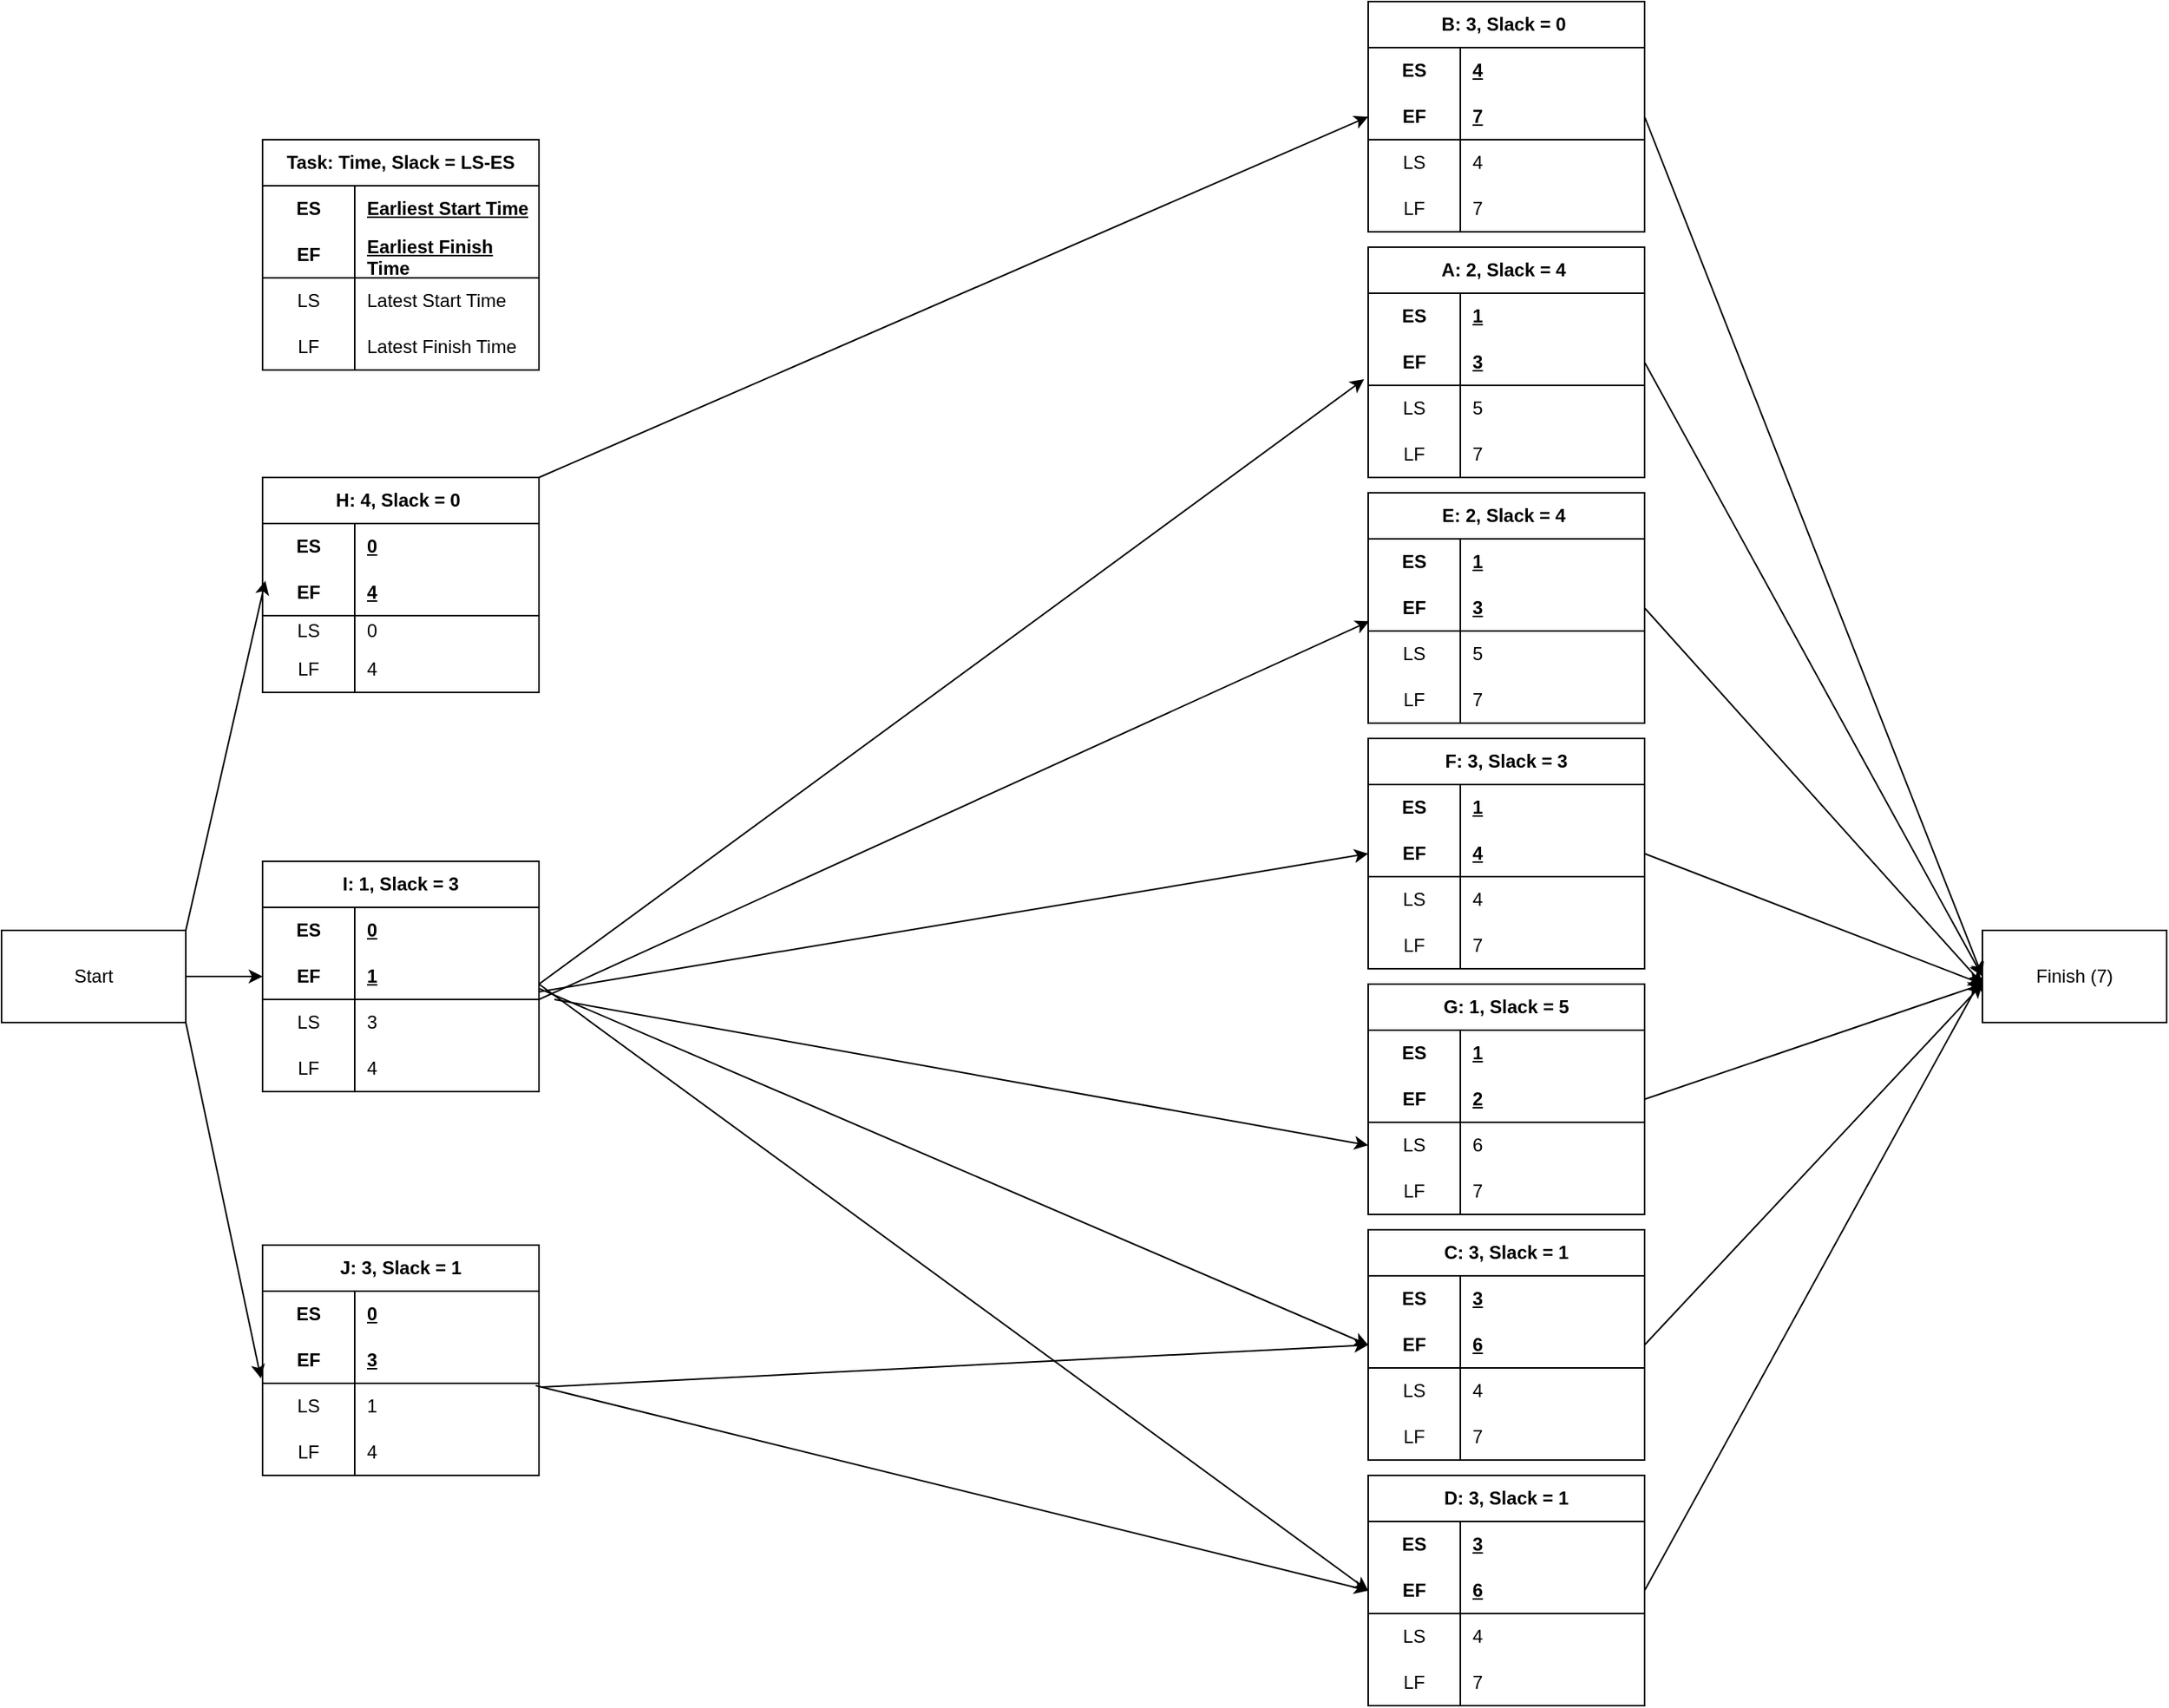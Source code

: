 <mxfile version="24.6.4" type="github">
  <diagram name="Page-1" id="XeoXQkk8DJOPm01lvO3H">
    <mxGraphModel dx="2610" dy="2423" grid="1" gridSize="10" guides="1" tooltips="1" connect="1" arrows="1" fold="1" page="1" pageScale="1" pageWidth="850" pageHeight="1100" math="0" shadow="0">
      <root>
        <mxCell id="0" />
        <mxCell id="1" parent="0" />
        <mxCell id="TJnbPztA86zwDhUVfEwh-16" value="Task: Time, Slack = LS-ES" style="shape=table;startSize=30;container=1;collapsible=1;childLayout=tableLayout;fixedRows=1;rowLines=0;fontStyle=1;align=center;resizeLast=1;html=1;whiteSpace=wrap;" parent="1" vertex="1">
          <mxGeometry x="390" y="-1010" width="180" height="150" as="geometry" />
        </mxCell>
        <mxCell id="TJnbPztA86zwDhUVfEwh-17" value="" style="shape=tableRow;horizontal=0;startSize=0;swimlaneHead=0;swimlaneBody=0;fillColor=none;collapsible=0;dropTarget=0;points=[[0,0.5],[1,0.5]];portConstraint=eastwest;top=0;left=0;right=0;bottom=0;html=1;" parent="TJnbPztA86zwDhUVfEwh-16" vertex="1">
          <mxGeometry y="30" width="180" height="30" as="geometry" />
        </mxCell>
        <mxCell id="TJnbPztA86zwDhUVfEwh-18" value="ES" style="shape=partialRectangle;connectable=0;fillColor=none;top=0;left=0;bottom=0;right=0;fontStyle=1;overflow=hidden;html=1;whiteSpace=wrap;" parent="TJnbPztA86zwDhUVfEwh-17" vertex="1">
          <mxGeometry width="60" height="30" as="geometry">
            <mxRectangle width="60" height="30" as="alternateBounds" />
          </mxGeometry>
        </mxCell>
        <mxCell id="TJnbPztA86zwDhUVfEwh-19" value="Earliest Start Time" style="shape=partialRectangle;connectable=0;fillColor=none;top=0;left=0;bottom=0;right=0;align=left;spacingLeft=6;fontStyle=5;overflow=hidden;html=1;whiteSpace=wrap;" parent="TJnbPztA86zwDhUVfEwh-17" vertex="1">
          <mxGeometry x="60" width="120" height="30" as="geometry">
            <mxRectangle width="120" height="30" as="alternateBounds" />
          </mxGeometry>
        </mxCell>
        <mxCell id="TJnbPztA86zwDhUVfEwh-20" value="" style="shape=tableRow;horizontal=0;startSize=0;swimlaneHead=0;swimlaneBody=0;fillColor=none;collapsible=0;dropTarget=0;points=[[0,0.5],[1,0.5]];portConstraint=eastwest;top=0;left=0;right=0;bottom=1;html=1;" parent="TJnbPztA86zwDhUVfEwh-16" vertex="1">
          <mxGeometry y="60" width="180" height="30" as="geometry" />
        </mxCell>
        <mxCell id="TJnbPztA86zwDhUVfEwh-21" value="EF" style="shape=partialRectangle;connectable=0;fillColor=none;top=0;left=0;bottom=0;right=0;fontStyle=1;overflow=hidden;html=1;whiteSpace=wrap;" parent="TJnbPztA86zwDhUVfEwh-20" vertex="1">
          <mxGeometry width="60" height="30" as="geometry">
            <mxRectangle width="60" height="30" as="alternateBounds" />
          </mxGeometry>
        </mxCell>
        <mxCell id="TJnbPztA86zwDhUVfEwh-22" value="Earliest Finish Time" style="shape=partialRectangle;connectable=0;fillColor=none;top=0;left=0;bottom=0;right=0;align=left;spacingLeft=6;fontStyle=5;overflow=hidden;html=1;whiteSpace=wrap;" parent="TJnbPztA86zwDhUVfEwh-20" vertex="1">
          <mxGeometry x="60" width="120" height="30" as="geometry">
            <mxRectangle width="120" height="30" as="alternateBounds" />
          </mxGeometry>
        </mxCell>
        <mxCell id="TJnbPztA86zwDhUVfEwh-23" value="" style="shape=tableRow;horizontal=0;startSize=0;swimlaneHead=0;swimlaneBody=0;fillColor=none;collapsible=0;dropTarget=0;points=[[0,0.5],[1,0.5]];portConstraint=eastwest;top=0;left=0;right=0;bottom=0;html=1;" parent="TJnbPztA86zwDhUVfEwh-16" vertex="1">
          <mxGeometry y="90" width="180" height="30" as="geometry" />
        </mxCell>
        <mxCell id="TJnbPztA86zwDhUVfEwh-24" value="LS" style="shape=partialRectangle;connectable=0;fillColor=none;top=0;left=0;bottom=0;right=0;editable=1;overflow=hidden;html=1;whiteSpace=wrap;" parent="TJnbPztA86zwDhUVfEwh-23" vertex="1">
          <mxGeometry width="60" height="30" as="geometry">
            <mxRectangle width="60" height="30" as="alternateBounds" />
          </mxGeometry>
        </mxCell>
        <mxCell id="TJnbPztA86zwDhUVfEwh-25" value="Latest Start Time" style="shape=partialRectangle;connectable=0;fillColor=none;top=0;left=0;bottom=0;right=0;align=left;spacingLeft=6;overflow=hidden;html=1;whiteSpace=wrap;" parent="TJnbPztA86zwDhUVfEwh-23" vertex="1">
          <mxGeometry x="60" width="120" height="30" as="geometry">
            <mxRectangle width="120" height="30" as="alternateBounds" />
          </mxGeometry>
        </mxCell>
        <mxCell id="TJnbPztA86zwDhUVfEwh-26" value="" style="shape=tableRow;horizontal=0;startSize=0;swimlaneHead=0;swimlaneBody=0;fillColor=none;collapsible=0;dropTarget=0;points=[[0,0.5],[1,0.5]];portConstraint=eastwest;top=0;left=0;right=0;bottom=0;html=1;" parent="TJnbPztA86zwDhUVfEwh-16" vertex="1">
          <mxGeometry y="120" width="180" height="30" as="geometry" />
        </mxCell>
        <mxCell id="TJnbPztA86zwDhUVfEwh-27" value="LF" style="shape=partialRectangle;connectable=0;fillColor=none;top=0;left=0;bottom=0;right=0;editable=1;overflow=hidden;html=1;whiteSpace=wrap;" parent="TJnbPztA86zwDhUVfEwh-26" vertex="1">
          <mxGeometry width="60" height="30" as="geometry">
            <mxRectangle width="60" height="30" as="alternateBounds" />
          </mxGeometry>
        </mxCell>
        <mxCell id="TJnbPztA86zwDhUVfEwh-28" value="Latest Finish Time" style="shape=partialRectangle;connectable=0;fillColor=none;top=0;left=0;bottom=0;right=0;align=left;spacingLeft=6;overflow=hidden;html=1;whiteSpace=wrap;" parent="TJnbPztA86zwDhUVfEwh-26" vertex="1">
          <mxGeometry x="60" width="120" height="30" as="geometry">
            <mxRectangle width="120" height="30" as="alternateBounds" />
          </mxGeometry>
        </mxCell>
        <mxCell id="0DzU45vd-ed3Vx8SYJzA-14" value="Start" style="rounded=0;whiteSpace=wrap;html=1;" vertex="1" parent="1">
          <mxGeometry x="220" y="-495" width="120" height="60" as="geometry" />
        </mxCell>
        <mxCell id="0DzU45vd-ed3Vx8SYJzA-15" value="H: 4, Slack = 0&amp;nbsp;" style="shape=table;startSize=30;container=1;collapsible=1;childLayout=tableLayout;fixedRows=1;rowLines=0;fontStyle=1;align=center;resizeLast=1;html=1;whiteSpace=wrap;" vertex="1" parent="1">
          <mxGeometry x="390" y="-790" width="180" height="140" as="geometry" />
        </mxCell>
        <mxCell id="0DzU45vd-ed3Vx8SYJzA-16" value="" style="shape=tableRow;horizontal=0;startSize=0;swimlaneHead=0;swimlaneBody=0;fillColor=none;collapsible=0;dropTarget=0;points=[[0,0.5],[1,0.5]];portConstraint=eastwest;top=0;left=0;right=0;bottom=0;html=1;" vertex="1" parent="0DzU45vd-ed3Vx8SYJzA-15">
          <mxGeometry y="30" width="180" height="30" as="geometry" />
        </mxCell>
        <mxCell id="0DzU45vd-ed3Vx8SYJzA-17" value="ES" style="shape=partialRectangle;connectable=0;fillColor=none;top=0;left=0;bottom=0;right=0;fontStyle=1;overflow=hidden;html=1;whiteSpace=wrap;" vertex="1" parent="0DzU45vd-ed3Vx8SYJzA-16">
          <mxGeometry width="60" height="30" as="geometry">
            <mxRectangle width="60" height="30" as="alternateBounds" />
          </mxGeometry>
        </mxCell>
        <mxCell id="0DzU45vd-ed3Vx8SYJzA-18" value="0" style="shape=partialRectangle;connectable=0;fillColor=none;top=0;left=0;bottom=0;right=0;align=left;spacingLeft=6;fontStyle=5;overflow=hidden;html=1;whiteSpace=wrap;" vertex="1" parent="0DzU45vd-ed3Vx8SYJzA-16">
          <mxGeometry x="60" width="120" height="30" as="geometry">
            <mxRectangle width="120" height="30" as="alternateBounds" />
          </mxGeometry>
        </mxCell>
        <mxCell id="0DzU45vd-ed3Vx8SYJzA-19" value="" style="shape=tableRow;horizontal=0;startSize=0;swimlaneHead=0;swimlaneBody=0;fillColor=none;collapsible=0;dropTarget=0;points=[[0,0.5],[1,0.5]];portConstraint=eastwest;top=0;left=0;right=0;bottom=1;html=1;" vertex="1" parent="0DzU45vd-ed3Vx8SYJzA-15">
          <mxGeometry y="60" width="180" height="30" as="geometry" />
        </mxCell>
        <mxCell id="0DzU45vd-ed3Vx8SYJzA-20" value="EF" style="shape=partialRectangle;connectable=0;fillColor=none;top=0;left=0;bottom=0;right=0;fontStyle=1;overflow=hidden;html=1;whiteSpace=wrap;" vertex="1" parent="0DzU45vd-ed3Vx8SYJzA-19">
          <mxGeometry width="60" height="30" as="geometry">
            <mxRectangle width="60" height="30" as="alternateBounds" />
          </mxGeometry>
        </mxCell>
        <mxCell id="0DzU45vd-ed3Vx8SYJzA-21" value="4" style="shape=partialRectangle;connectable=0;fillColor=none;top=0;left=0;bottom=0;right=0;align=left;spacingLeft=6;fontStyle=5;overflow=hidden;html=1;whiteSpace=wrap;" vertex="1" parent="0DzU45vd-ed3Vx8SYJzA-19">
          <mxGeometry x="60" width="120" height="30" as="geometry">
            <mxRectangle width="120" height="30" as="alternateBounds" />
          </mxGeometry>
        </mxCell>
        <mxCell id="0DzU45vd-ed3Vx8SYJzA-22" value="" style="shape=tableRow;horizontal=0;startSize=0;swimlaneHead=0;swimlaneBody=0;fillColor=none;collapsible=0;dropTarget=0;points=[[0,0.5],[1,0.5]];portConstraint=eastwest;top=0;left=0;right=0;bottom=0;html=1;" vertex="1" parent="0DzU45vd-ed3Vx8SYJzA-15">
          <mxGeometry y="90" width="180" height="20" as="geometry" />
        </mxCell>
        <mxCell id="0DzU45vd-ed3Vx8SYJzA-23" value="LS" style="shape=partialRectangle;connectable=0;fillColor=none;top=0;left=0;bottom=0;right=0;editable=1;overflow=hidden;html=1;whiteSpace=wrap;" vertex="1" parent="0DzU45vd-ed3Vx8SYJzA-22">
          <mxGeometry width="60" height="20" as="geometry">
            <mxRectangle width="60" height="20" as="alternateBounds" />
          </mxGeometry>
        </mxCell>
        <mxCell id="0DzU45vd-ed3Vx8SYJzA-24" value="0" style="shape=partialRectangle;connectable=0;fillColor=none;top=0;left=0;bottom=0;right=0;align=left;spacingLeft=6;overflow=hidden;html=1;whiteSpace=wrap;" vertex="1" parent="0DzU45vd-ed3Vx8SYJzA-22">
          <mxGeometry x="60" width="120" height="20" as="geometry">
            <mxRectangle width="120" height="20" as="alternateBounds" />
          </mxGeometry>
        </mxCell>
        <mxCell id="0DzU45vd-ed3Vx8SYJzA-25" value="" style="shape=tableRow;horizontal=0;startSize=0;swimlaneHead=0;swimlaneBody=0;fillColor=none;collapsible=0;dropTarget=0;points=[[0,0.5],[1,0.5]];portConstraint=eastwest;top=0;left=0;right=0;bottom=0;html=1;" vertex="1" parent="0DzU45vd-ed3Vx8SYJzA-15">
          <mxGeometry y="110" width="180" height="30" as="geometry" />
        </mxCell>
        <mxCell id="0DzU45vd-ed3Vx8SYJzA-26" value="LF" style="shape=partialRectangle;connectable=0;fillColor=none;top=0;left=0;bottom=0;right=0;editable=1;overflow=hidden;html=1;whiteSpace=wrap;" vertex="1" parent="0DzU45vd-ed3Vx8SYJzA-25">
          <mxGeometry width="60" height="30" as="geometry">
            <mxRectangle width="60" height="30" as="alternateBounds" />
          </mxGeometry>
        </mxCell>
        <mxCell id="0DzU45vd-ed3Vx8SYJzA-27" value="4" style="shape=partialRectangle;connectable=0;fillColor=none;top=0;left=0;bottom=0;right=0;align=left;spacingLeft=6;overflow=hidden;html=1;whiteSpace=wrap;" vertex="1" parent="0DzU45vd-ed3Vx8SYJzA-25">
          <mxGeometry x="60" width="120" height="30" as="geometry">
            <mxRectangle width="120" height="30" as="alternateBounds" />
          </mxGeometry>
        </mxCell>
        <mxCell id="0DzU45vd-ed3Vx8SYJzA-28" value="I: 1, Slack = 3" style="shape=table;startSize=30;container=1;collapsible=1;childLayout=tableLayout;fixedRows=1;rowLines=0;fontStyle=1;align=center;resizeLast=1;html=1;whiteSpace=wrap;" vertex="1" parent="1">
          <mxGeometry x="390" y="-540" width="180" height="150" as="geometry" />
        </mxCell>
        <mxCell id="0DzU45vd-ed3Vx8SYJzA-29" value="" style="shape=tableRow;horizontal=0;startSize=0;swimlaneHead=0;swimlaneBody=0;fillColor=none;collapsible=0;dropTarget=0;points=[[0,0.5],[1,0.5]];portConstraint=eastwest;top=0;left=0;right=0;bottom=0;html=1;" vertex="1" parent="0DzU45vd-ed3Vx8SYJzA-28">
          <mxGeometry y="30" width="180" height="30" as="geometry" />
        </mxCell>
        <mxCell id="0DzU45vd-ed3Vx8SYJzA-30" value="ES" style="shape=partialRectangle;connectable=0;fillColor=none;top=0;left=0;bottom=0;right=0;fontStyle=1;overflow=hidden;html=1;whiteSpace=wrap;" vertex="1" parent="0DzU45vd-ed3Vx8SYJzA-29">
          <mxGeometry width="60" height="30" as="geometry">
            <mxRectangle width="60" height="30" as="alternateBounds" />
          </mxGeometry>
        </mxCell>
        <mxCell id="0DzU45vd-ed3Vx8SYJzA-31" value="0" style="shape=partialRectangle;connectable=0;fillColor=none;top=0;left=0;bottom=0;right=0;align=left;spacingLeft=6;fontStyle=5;overflow=hidden;html=1;whiteSpace=wrap;" vertex="1" parent="0DzU45vd-ed3Vx8SYJzA-29">
          <mxGeometry x="60" width="120" height="30" as="geometry">
            <mxRectangle width="120" height="30" as="alternateBounds" />
          </mxGeometry>
        </mxCell>
        <mxCell id="0DzU45vd-ed3Vx8SYJzA-32" value="" style="shape=tableRow;horizontal=0;startSize=0;swimlaneHead=0;swimlaneBody=0;fillColor=none;collapsible=0;dropTarget=0;points=[[0,0.5],[1,0.5]];portConstraint=eastwest;top=0;left=0;right=0;bottom=1;html=1;" vertex="1" parent="0DzU45vd-ed3Vx8SYJzA-28">
          <mxGeometry y="60" width="180" height="30" as="geometry" />
        </mxCell>
        <mxCell id="0DzU45vd-ed3Vx8SYJzA-33" value="EF" style="shape=partialRectangle;connectable=0;fillColor=none;top=0;left=0;bottom=0;right=0;fontStyle=1;overflow=hidden;html=1;whiteSpace=wrap;" vertex="1" parent="0DzU45vd-ed3Vx8SYJzA-32">
          <mxGeometry width="60" height="30" as="geometry">
            <mxRectangle width="60" height="30" as="alternateBounds" />
          </mxGeometry>
        </mxCell>
        <mxCell id="0DzU45vd-ed3Vx8SYJzA-34" value="1" style="shape=partialRectangle;connectable=0;fillColor=none;top=0;left=0;bottom=0;right=0;align=left;spacingLeft=6;fontStyle=5;overflow=hidden;html=1;whiteSpace=wrap;" vertex="1" parent="0DzU45vd-ed3Vx8SYJzA-32">
          <mxGeometry x="60" width="120" height="30" as="geometry">
            <mxRectangle width="120" height="30" as="alternateBounds" />
          </mxGeometry>
        </mxCell>
        <mxCell id="0DzU45vd-ed3Vx8SYJzA-35" value="" style="shape=tableRow;horizontal=0;startSize=0;swimlaneHead=0;swimlaneBody=0;fillColor=none;collapsible=0;dropTarget=0;points=[[0,0.5],[1,0.5]];portConstraint=eastwest;top=0;left=0;right=0;bottom=0;html=1;" vertex="1" parent="0DzU45vd-ed3Vx8SYJzA-28">
          <mxGeometry y="90" width="180" height="30" as="geometry" />
        </mxCell>
        <mxCell id="0DzU45vd-ed3Vx8SYJzA-36" value="LS" style="shape=partialRectangle;connectable=0;fillColor=none;top=0;left=0;bottom=0;right=0;editable=1;overflow=hidden;html=1;whiteSpace=wrap;" vertex="1" parent="0DzU45vd-ed3Vx8SYJzA-35">
          <mxGeometry width="60" height="30" as="geometry">
            <mxRectangle width="60" height="30" as="alternateBounds" />
          </mxGeometry>
        </mxCell>
        <mxCell id="0DzU45vd-ed3Vx8SYJzA-37" value="3" style="shape=partialRectangle;connectable=0;fillColor=none;top=0;left=0;bottom=0;right=0;align=left;spacingLeft=6;overflow=hidden;html=1;whiteSpace=wrap;" vertex="1" parent="0DzU45vd-ed3Vx8SYJzA-35">
          <mxGeometry x="60" width="120" height="30" as="geometry">
            <mxRectangle width="120" height="30" as="alternateBounds" />
          </mxGeometry>
        </mxCell>
        <mxCell id="0DzU45vd-ed3Vx8SYJzA-38" value="" style="shape=tableRow;horizontal=0;startSize=0;swimlaneHead=0;swimlaneBody=0;fillColor=none;collapsible=0;dropTarget=0;points=[[0,0.5],[1,0.5]];portConstraint=eastwest;top=0;left=0;right=0;bottom=0;html=1;" vertex="1" parent="0DzU45vd-ed3Vx8SYJzA-28">
          <mxGeometry y="120" width="180" height="30" as="geometry" />
        </mxCell>
        <mxCell id="0DzU45vd-ed3Vx8SYJzA-39" value="LF" style="shape=partialRectangle;connectable=0;fillColor=none;top=0;left=0;bottom=0;right=0;editable=1;overflow=hidden;html=1;whiteSpace=wrap;" vertex="1" parent="0DzU45vd-ed3Vx8SYJzA-38">
          <mxGeometry width="60" height="30" as="geometry">
            <mxRectangle width="60" height="30" as="alternateBounds" />
          </mxGeometry>
        </mxCell>
        <mxCell id="0DzU45vd-ed3Vx8SYJzA-40" value="4" style="shape=partialRectangle;connectable=0;fillColor=none;top=0;left=0;bottom=0;right=0;align=left;spacingLeft=6;overflow=hidden;html=1;whiteSpace=wrap;" vertex="1" parent="0DzU45vd-ed3Vx8SYJzA-38">
          <mxGeometry x="60" width="120" height="30" as="geometry">
            <mxRectangle width="120" height="30" as="alternateBounds" />
          </mxGeometry>
        </mxCell>
        <mxCell id="0DzU45vd-ed3Vx8SYJzA-41" value="B: 3, Slack = 0&amp;nbsp;" style="shape=table;startSize=30;container=1;collapsible=1;childLayout=tableLayout;fixedRows=1;rowLines=0;fontStyle=1;align=center;resizeLast=1;html=1;whiteSpace=wrap;" vertex="1" parent="1">
          <mxGeometry x="1110" y="-1100" width="180" height="150" as="geometry" />
        </mxCell>
        <mxCell id="0DzU45vd-ed3Vx8SYJzA-42" value="" style="shape=tableRow;horizontal=0;startSize=0;swimlaneHead=0;swimlaneBody=0;fillColor=none;collapsible=0;dropTarget=0;points=[[0,0.5],[1,0.5]];portConstraint=eastwest;top=0;left=0;right=0;bottom=0;html=1;" vertex="1" parent="0DzU45vd-ed3Vx8SYJzA-41">
          <mxGeometry y="30" width="180" height="30" as="geometry" />
        </mxCell>
        <mxCell id="0DzU45vd-ed3Vx8SYJzA-43" value="ES" style="shape=partialRectangle;connectable=0;fillColor=none;top=0;left=0;bottom=0;right=0;fontStyle=1;overflow=hidden;html=1;whiteSpace=wrap;" vertex="1" parent="0DzU45vd-ed3Vx8SYJzA-42">
          <mxGeometry width="60" height="30" as="geometry">
            <mxRectangle width="60" height="30" as="alternateBounds" />
          </mxGeometry>
        </mxCell>
        <mxCell id="0DzU45vd-ed3Vx8SYJzA-44" value="4" style="shape=partialRectangle;connectable=0;fillColor=none;top=0;left=0;bottom=0;right=0;align=left;spacingLeft=6;fontStyle=5;overflow=hidden;html=1;whiteSpace=wrap;" vertex="1" parent="0DzU45vd-ed3Vx8SYJzA-42">
          <mxGeometry x="60" width="120" height="30" as="geometry">
            <mxRectangle width="120" height="30" as="alternateBounds" />
          </mxGeometry>
        </mxCell>
        <mxCell id="0DzU45vd-ed3Vx8SYJzA-45" value="" style="shape=tableRow;horizontal=0;startSize=0;swimlaneHead=0;swimlaneBody=0;fillColor=none;collapsible=0;dropTarget=0;points=[[0,0.5],[1,0.5]];portConstraint=eastwest;top=0;left=0;right=0;bottom=1;html=1;" vertex="1" parent="0DzU45vd-ed3Vx8SYJzA-41">
          <mxGeometry y="60" width="180" height="30" as="geometry" />
        </mxCell>
        <mxCell id="0DzU45vd-ed3Vx8SYJzA-46" value="EF" style="shape=partialRectangle;connectable=0;fillColor=none;top=0;left=0;bottom=0;right=0;fontStyle=1;overflow=hidden;html=1;whiteSpace=wrap;" vertex="1" parent="0DzU45vd-ed3Vx8SYJzA-45">
          <mxGeometry width="60" height="30" as="geometry">
            <mxRectangle width="60" height="30" as="alternateBounds" />
          </mxGeometry>
        </mxCell>
        <mxCell id="0DzU45vd-ed3Vx8SYJzA-47" value="7" style="shape=partialRectangle;connectable=0;fillColor=none;top=0;left=0;bottom=0;right=0;align=left;spacingLeft=6;fontStyle=5;overflow=hidden;html=1;whiteSpace=wrap;" vertex="1" parent="0DzU45vd-ed3Vx8SYJzA-45">
          <mxGeometry x="60" width="120" height="30" as="geometry">
            <mxRectangle width="120" height="30" as="alternateBounds" />
          </mxGeometry>
        </mxCell>
        <mxCell id="0DzU45vd-ed3Vx8SYJzA-48" value="" style="shape=tableRow;horizontal=0;startSize=0;swimlaneHead=0;swimlaneBody=0;fillColor=none;collapsible=0;dropTarget=0;points=[[0,0.5],[1,0.5]];portConstraint=eastwest;top=0;left=0;right=0;bottom=0;html=1;" vertex="1" parent="0DzU45vd-ed3Vx8SYJzA-41">
          <mxGeometry y="90" width="180" height="30" as="geometry" />
        </mxCell>
        <mxCell id="0DzU45vd-ed3Vx8SYJzA-49" value="LS" style="shape=partialRectangle;connectable=0;fillColor=none;top=0;left=0;bottom=0;right=0;editable=1;overflow=hidden;html=1;whiteSpace=wrap;" vertex="1" parent="0DzU45vd-ed3Vx8SYJzA-48">
          <mxGeometry width="60" height="30" as="geometry">
            <mxRectangle width="60" height="30" as="alternateBounds" />
          </mxGeometry>
        </mxCell>
        <mxCell id="0DzU45vd-ed3Vx8SYJzA-50" value="4" style="shape=partialRectangle;connectable=0;fillColor=none;top=0;left=0;bottom=0;right=0;align=left;spacingLeft=6;overflow=hidden;html=1;whiteSpace=wrap;" vertex="1" parent="0DzU45vd-ed3Vx8SYJzA-48">
          <mxGeometry x="60" width="120" height="30" as="geometry">
            <mxRectangle width="120" height="30" as="alternateBounds" />
          </mxGeometry>
        </mxCell>
        <mxCell id="0DzU45vd-ed3Vx8SYJzA-51" value="" style="shape=tableRow;horizontal=0;startSize=0;swimlaneHead=0;swimlaneBody=0;fillColor=none;collapsible=0;dropTarget=0;points=[[0,0.5],[1,0.5]];portConstraint=eastwest;top=0;left=0;right=0;bottom=0;html=1;" vertex="1" parent="0DzU45vd-ed3Vx8SYJzA-41">
          <mxGeometry y="120" width="180" height="30" as="geometry" />
        </mxCell>
        <mxCell id="0DzU45vd-ed3Vx8SYJzA-52" value="LF" style="shape=partialRectangle;connectable=0;fillColor=none;top=0;left=0;bottom=0;right=0;editable=1;overflow=hidden;html=1;whiteSpace=wrap;" vertex="1" parent="0DzU45vd-ed3Vx8SYJzA-51">
          <mxGeometry width="60" height="30" as="geometry">
            <mxRectangle width="60" height="30" as="alternateBounds" />
          </mxGeometry>
        </mxCell>
        <mxCell id="0DzU45vd-ed3Vx8SYJzA-53" value="7" style="shape=partialRectangle;connectable=0;fillColor=none;top=0;left=0;bottom=0;right=0;align=left;spacingLeft=6;overflow=hidden;html=1;whiteSpace=wrap;" vertex="1" parent="0DzU45vd-ed3Vx8SYJzA-51">
          <mxGeometry x="60" width="120" height="30" as="geometry">
            <mxRectangle width="120" height="30" as="alternateBounds" />
          </mxGeometry>
        </mxCell>
        <mxCell id="0DzU45vd-ed3Vx8SYJzA-54" value="A: 2, Slack = 4&amp;nbsp;" style="shape=table;startSize=30;container=1;collapsible=1;childLayout=tableLayout;fixedRows=1;rowLines=0;fontStyle=1;align=center;resizeLast=1;html=1;whiteSpace=wrap;" vertex="1" parent="1">
          <mxGeometry x="1110" y="-940" width="180" height="150" as="geometry" />
        </mxCell>
        <mxCell id="0DzU45vd-ed3Vx8SYJzA-55" value="" style="shape=tableRow;horizontal=0;startSize=0;swimlaneHead=0;swimlaneBody=0;fillColor=none;collapsible=0;dropTarget=0;points=[[0,0.5],[1,0.5]];portConstraint=eastwest;top=0;left=0;right=0;bottom=0;html=1;" vertex="1" parent="0DzU45vd-ed3Vx8SYJzA-54">
          <mxGeometry y="30" width="180" height="30" as="geometry" />
        </mxCell>
        <mxCell id="0DzU45vd-ed3Vx8SYJzA-56" value="ES" style="shape=partialRectangle;connectable=0;fillColor=none;top=0;left=0;bottom=0;right=0;fontStyle=1;overflow=hidden;html=1;whiteSpace=wrap;" vertex="1" parent="0DzU45vd-ed3Vx8SYJzA-55">
          <mxGeometry width="60" height="30" as="geometry">
            <mxRectangle width="60" height="30" as="alternateBounds" />
          </mxGeometry>
        </mxCell>
        <mxCell id="0DzU45vd-ed3Vx8SYJzA-57" value="1" style="shape=partialRectangle;connectable=0;fillColor=none;top=0;left=0;bottom=0;right=0;align=left;spacingLeft=6;fontStyle=5;overflow=hidden;html=1;whiteSpace=wrap;" vertex="1" parent="0DzU45vd-ed3Vx8SYJzA-55">
          <mxGeometry x="60" width="120" height="30" as="geometry">
            <mxRectangle width="120" height="30" as="alternateBounds" />
          </mxGeometry>
        </mxCell>
        <mxCell id="0DzU45vd-ed3Vx8SYJzA-58" value="" style="shape=tableRow;horizontal=0;startSize=0;swimlaneHead=0;swimlaneBody=0;fillColor=none;collapsible=0;dropTarget=0;points=[[0,0.5],[1,0.5]];portConstraint=eastwest;top=0;left=0;right=0;bottom=1;html=1;" vertex="1" parent="0DzU45vd-ed3Vx8SYJzA-54">
          <mxGeometry y="60" width="180" height="30" as="geometry" />
        </mxCell>
        <mxCell id="0DzU45vd-ed3Vx8SYJzA-59" value="EF" style="shape=partialRectangle;connectable=0;fillColor=none;top=0;left=0;bottom=0;right=0;fontStyle=1;overflow=hidden;html=1;whiteSpace=wrap;" vertex="1" parent="0DzU45vd-ed3Vx8SYJzA-58">
          <mxGeometry width="60" height="30" as="geometry">
            <mxRectangle width="60" height="30" as="alternateBounds" />
          </mxGeometry>
        </mxCell>
        <mxCell id="0DzU45vd-ed3Vx8SYJzA-60" value="3" style="shape=partialRectangle;connectable=0;fillColor=none;top=0;left=0;bottom=0;right=0;align=left;spacingLeft=6;fontStyle=5;overflow=hidden;html=1;whiteSpace=wrap;" vertex="1" parent="0DzU45vd-ed3Vx8SYJzA-58">
          <mxGeometry x="60" width="120" height="30" as="geometry">
            <mxRectangle width="120" height="30" as="alternateBounds" />
          </mxGeometry>
        </mxCell>
        <mxCell id="0DzU45vd-ed3Vx8SYJzA-61" value="" style="shape=tableRow;horizontal=0;startSize=0;swimlaneHead=0;swimlaneBody=0;fillColor=none;collapsible=0;dropTarget=0;points=[[0,0.5],[1,0.5]];portConstraint=eastwest;top=0;left=0;right=0;bottom=0;html=1;" vertex="1" parent="0DzU45vd-ed3Vx8SYJzA-54">
          <mxGeometry y="90" width="180" height="30" as="geometry" />
        </mxCell>
        <mxCell id="0DzU45vd-ed3Vx8SYJzA-62" value="LS" style="shape=partialRectangle;connectable=0;fillColor=none;top=0;left=0;bottom=0;right=0;editable=1;overflow=hidden;html=1;whiteSpace=wrap;" vertex="1" parent="0DzU45vd-ed3Vx8SYJzA-61">
          <mxGeometry width="60" height="30" as="geometry">
            <mxRectangle width="60" height="30" as="alternateBounds" />
          </mxGeometry>
        </mxCell>
        <mxCell id="0DzU45vd-ed3Vx8SYJzA-63" value="5" style="shape=partialRectangle;connectable=0;fillColor=none;top=0;left=0;bottom=0;right=0;align=left;spacingLeft=6;overflow=hidden;html=1;whiteSpace=wrap;" vertex="1" parent="0DzU45vd-ed3Vx8SYJzA-61">
          <mxGeometry x="60" width="120" height="30" as="geometry">
            <mxRectangle width="120" height="30" as="alternateBounds" />
          </mxGeometry>
        </mxCell>
        <mxCell id="0DzU45vd-ed3Vx8SYJzA-64" value="" style="shape=tableRow;horizontal=0;startSize=0;swimlaneHead=0;swimlaneBody=0;fillColor=none;collapsible=0;dropTarget=0;points=[[0,0.5],[1,0.5]];portConstraint=eastwest;top=0;left=0;right=0;bottom=0;html=1;" vertex="1" parent="0DzU45vd-ed3Vx8SYJzA-54">
          <mxGeometry y="120" width="180" height="30" as="geometry" />
        </mxCell>
        <mxCell id="0DzU45vd-ed3Vx8SYJzA-65" value="LF" style="shape=partialRectangle;connectable=0;fillColor=none;top=0;left=0;bottom=0;right=0;editable=1;overflow=hidden;html=1;whiteSpace=wrap;" vertex="1" parent="0DzU45vd-ed3Vx8SYJzA-64">
          <mxGeometry width="60" height="30" as="geometry">
            <mxRectangle width="60" height="30" as="alternateBounds" />
          </mxGeometry>
        </mxCell>
        <mxCell id="0DzU45vd-ed3Vx8SYJzA-66" value="7" style="shape=partialRectangle;connectable=0;fillColor=none;top=0;left=0;bottom=0;right=0;align=left;spacingLeft=6;overflow=hidden;html=1;whiteSpace=wrap;" vertex="1" parent="0DzU45vd-ed3Vx8SYJzA-64">
          <mxGeometry x="60" width="120" height="30" as="geometry">
            <mxRectangle width="120" height="30" as="alternateBounds" />
          </mxGeometry>
        </mxCell>
        <mxCell id="0DzU45vd-ed3Vx8SYJzA-67" value="J: 3, Slack = 1" style="shape=table;startSize=30;container=1;collapsible=1;childLayout=tableLayout;fixedRows=1;rowLines=0;fontStyle=1;align=center;resizeLast=1;html=1;whiteSpace=wrap;" vertex="1" parent="1">
          <mxGeometry x="390" y="-290" width="180" height="150" as="geometry" />
        </mxCell>
        <mxCell id="0DzU45vd-ed3Vx8SYJzA-68" value="" style="shape=tableRow;horizontal=0;startSize=0;swimlaneHead=0;swimlaneBody=0;fillColor=none;collapsible=0;dropTarget=0;points=[[0,0.5],[1,0.5]];portConstraint=eastwest;top=0;left=0;right=0;bottom=0;html=1;" vertex="1" parent="0DzU45vd-ed3Vx8SYJzA-67">
          <mxGeometry y="30" width="180" height="30" as="geometry" />
        </mxCell>
        <mxCell id="0DzU45vd-ed3Vx8SYJzA-69" value="ES" style="shape=partialRectangle;connectable=0;fillColor=none;top=0;left=0;bottom=0;right=0;fontStyle=1;overflow=hidden;html=1;whiteSpace=wrap;" vertex="1" parent="0DzU45vd-ed3Vx8SYJzA-68">
          <mxGeometry width="60" height="30" as="geometry">
            <mxRectangle width="60" height="30" as="alternateBounds" />
          </mxGeometry>
        </mxCell>
        <mxCell id="0DzU45vd-ed3Vx8SYJzA-70" value="0" style="shape=partialRectangle;connectable=0;fillColor=none;top=0;left=0;bottom=0;right=0;align=left;spacingLeft=6;fontStyle=5;overflow=hidden;html=1;whiteSpace=wrap;" vertex="1" parent="0DzU45vd-ed3Vx8SYJzA-68">
          <mxGeometry x="60" width="120" height="30" as="geometry">
            <mxRectangle width="120" height="30" as="alternateBounds" />
          </mxGeometry>
        </mxCell>
        <mxCell id="0DzU45vd-ed3Vx8SYJzA-71" value="" style="shape=tableRow;horizontal=0;startSize=0;swimlaneHead=0;swimlaneBody=0;fillColor=none;collapsible=0;dropTarget=0;points=[[0,0.5],[1,0.5]];portConstraint=eastwest;top=0;left=0;right=0;bottom=1;html=1;" vertex="1" parent="0DzU45vd-ed3Vx8SYJzA-67">
          <mxGeometry y="60" width="180" height="30" as="geometry" />
        </mxCell>
        <mxCell id="0DzU45vd-ed3Vx8SYJzA-72" value="EF" style="shape=partialRectangle;connectable=0;fillColor=none;top=0;left=0;bottom=0;right=0;fontStyle=1;overflow=hidden;html=1;whiteSpace=wrap;" vertex="1" parent="0DzU45vd-ed3Vx8SYJzA-71">
          <mxGeometry width="60" height="30" as="geometry">
            <mxRectangle width="60" height="30" as="alternateBounds" />
          </mxGeometry>
        </mxCell>
        <mxCell id="0DzU45vd-ed3Vx8SYJzA-73" value="3" style="shape=partialRectangle;connectable=0;fillColor=none;top=0;left=0;bottom=0;right=0;align=left;spacingLeft=6;fontStyle=5;overflow=hidden;html=1;whiteSpace=wrap;" vertex="1" parent="0DzU45vd-ed3Vx8SYJzA-71">
          <mxGeometry x="60" width="120" height="30" as="geometry">
            <mxRectangle width="120" height="30" as="alternateBounds" />
          </mxGeometry>
        </mxCell>
        <mxCell id="0DzU45vd-ed3Vx8SYJzA-74" value="" style="shape=tableRow;horizontal=0;startSize=0;swimlaneHead=0;swimlaneBody=0;fillColor=none;collapsible=0;dropTarget=0;points=[[0,0.5],[1,0.5]];portConstraint=eastwest;top=0;left=0;right=0;bottom=0;html=1;" vertex="1" parent="0DzU45vd-ed3Vx8SYJzA-67">
          <mxGeometry y="90" width="180" height="30" as="geometry" />
        </mxCell>
        <mxCell id="0DzU45vd-ed3Vx8SYJzA-75" value="LS" style="shape=partialRectangle;connectable=0;fillColor=none;top=0;left=0;bottom=0;right=0;editable=1;overflow=hidden;html=1;whiteSpace=wrap;" vertex="1" parent="0DzU45vd-ed3Vx8SYJzA-74">
          <mxGeometry width="60" height="30" as="geometry">
            <mxRectangle width="60" height="30" as="alternateBounds" />
          </mxGeometry>
        </mxCell>
        <mxCell id="0DzU45vd-ed3Vx8SYJzA-76" value="1" style="shape=partialRectangle;connectable=0;fillColor=none;top=0;left=0;bottom=0;right=0;align=left;spacingLeft=6;overflow=hidden;html=1;whiteSpace=wrap;" vertex="1" parent="0DzU45vd-ed3Vx8SYJzA-74">
          <mxGeometry x="60" width="120" height="30" as="geometry">
            <mxRectangle width="120" height="30" as="alternateBounds" />
          </mxGeometry>
        </mxCell>
        <mxCell id="0DzU45vd-ed3Vx8SYJzA-77" value="" style="shape=tableRow;horizontal=0;startSize=0;swimlaneHead=0;swimlaneBody=0;fillColor=none;collapsible=0;dropTarget=0;points=[[0,0.5],[1,0.5]];portConstraint=eastwest;top=0;left=0;right=0;bottom=0;html=1;" vertex="1" parent="0DzU45vd-ed3Vx8SYJzA-67">
          <mxGeometry y="120" width="180" height="30" as="geometry" />
        </mxCell>
        <mxCell id="0DzU45vd-ed3Vx8SYJzA-78" value="LF" style="shape=partialRectangle;connectable=0;fillColor=none;top=0;left=0;bottom=0;right=0;editable=1;overflow=hidden;html=1;whiteSpace=wrap;" vertex="1" parent="0DzU45vd-ed3Vx8SYJzA-77">
          <mxGeometry width="60" height="30" as="geometry">
            <mxRectangle width="60" height="30" as="alternateBounds" />
          </mxGeometry>
        </mxCell>
        <mxCell id="0DzU45vd-ed3Vx8SYJzA-79" value="4" style="shape=partialRectangle;connectable=0;fillColor=none;top=0;left=0;bottom=0;right=0;align=left;spacingLeft=6;overflow=hidden;html=1;whiteSpace=wrap;" vertex="1" parent="0DzU45vd-ed3Vx8SYJzA-77">
          <mxGeometry x="60" width="120" height="30" as="geometry">
            <mxRectangle width="120" height="30" as="alternateBounds" />
          </mxGeometry>
        </mxCell>
        <mxCell id="0DzU45vd-ed3Vx8SYJzA-80" value="" style="endArrow=classic;html=1;rounded=0;exitX=1;exitY=0.5;exitDx=0;exitDy=0;entryX=0;entryY=0.5;entryDx=0;entryDy=0;" edge="1" parent="1" target="0DzU45vd-ed3Vx8SYJzA-32">
          <mxGeometry width="50" height="50" relative="1" as="geometry">
            <mxPoint x="340" y="-465" as="sourcePoint" />
            <mxPoint x="400" y="-465" as="targetPoint" />
          </mxGeometry>
        </mxCell>
        <mxCell id="0DzU45vd-ed3Vx8SYJzA-81" value="" style="endArrow=classic;html=1;rounded=0;exitX=1;exitY=0;exitDx=0;exitDy=0;entryX=0.01;entryY=0.243;entryDx=0;entryDy=0;entryPerimeter=0;" edge="1" parent="1" target="0DzU45vd-ed3Vx8SYJzA-19">
          <mxGeometry width="50" height="50" relative="1" as="geometry">
            <mxPoint x="340" y="-495" as="sourcePoint" />
            <mxPoint x="690" y="-440" as="targetPoint" />
          </mxGeometry>
        </mxCell>
        <mxCell id="0DzU45vd-ed3Vx8SYJzA-82" value="" style="endArrow=classic;html=1;rounded=0;exitX=1;exitY=1;exitDx=0;exitDy=0;entryX=-0.006;entryY=-0.106;entryDx=0;entryDy=0;entryPerimeter=0;" edge="1" parent="1" target="0DzU45vd-ed3Vx8SYJzA-74">
          <mxGeometry width="50" height="50" relative="1" as="geometry">
            <mxPoint x="340" y="-435" as="sourcePoint" />
            <mxPoint x="690" y="-440" as="targetPoint" />
          </mxGeometry>
        </mxCell>
        <mxCell id="0DzU45vd-ed3Vx8SYJzA-83" value="" style="endArrow=classic;html=1;rounded=0;exitX=1;exitY=0;exitDx=0;exitDy=0;entryX=0;entryY=0.5;entryDx=0;entryDy=0;" edge="1" parent="1" source="0DzU45vd-ed3Vx8SYJzA-15" target="0DzU45vd-ed3Vx8SYJzA-45">
          <mxGeometry width="50" height="50" relative="1" as="geometry">
            <mxPoint x="640" y="-510" as="sourcePoint" />
            <mxPoint x="690" y="-560" as="targetPoint" />
          </mxGeometry>
        </mxCell>
        <mxCell id="0DzU45vd-ed3Vx8SYJzA-84" value="" style="endArrow=classic;html=1;rounded=0;entryX=-0.015;entryY=0.867;entryDx=0;entryDy=0;entryPerimeter=0;" edge="1" parent="1" target="0DzU45vd-ed3Vx8SYJzA-58">
          <mxGeometry width="50" height="50" relative="1" as="geometry">
            <mxPoint x="570" y="-460" as="sourcePoint" />
            <mxPoint x="690" y="-560" as="targetPoint" />
          </mxGeometry>
        </mxCell>
        <mxCell id="0DzU45vd-ed3Vx8SYJzA-85" value="C: 3, Slack = 1" style="shape=table;startSize=30;container=1;collapsible=1;childLayout=tableLayout;fixedRows=1;rowLines=0;fontStyle=1;align=center;resizeLast=1;html=1;whiteSpace=wrap;" vertex="1" parent="1">
          <mxGeometry x="1110" y="-300" width="180" height="150" as="geometry" />
        </mxCell>
        <mxCell id="0DzU45vd-ed3Vx8SYJzA-86" value="" style="shape=tableRow;horizontal=0;startSize=0;swimlaneHead=0;swimlaneBody=0;fillColor=none;collapsible=0;dropTarget=0;points=[[0,0.5],[1,0.5]];portConstraint=eastwest;top=0;left=0;right=0;bottom=0;html=1;" vertex="1" parent="0DzU45vd-ed3Vx8SYJzA-85">
          <mxGeometry y="30" width="180" height="30" as="geometry" />
        </mxCell>
        <mxCell id="0DzU45vd-ed3Vx8SYJzA-87" value="ES" style="shape=partialRectangle;connectable=0;fillColor=none;top=0;left=0;bottom=0;right=0;fontStyle=1;overflow=hidden;html=1;whiteSpace=wrap;" vertex="1" parent="0DzU45vd-ed3Vx8SYJzA-86">
          <mxGeometry width="60" height="30" as="geometry">
            <mxRectangle width="60" height="30" as="alternateBounds" />
          </mxGeometry>
        </mxCell>
        <mxCell id="0DzU45vd-ed3Vx8SYJzA-88" value="3" style="shape=partialRectangle;connectable=0;fillColor=none;top=0;left=0;bottom=0;right=0;align=left;spacingLeft=6;fontStyle=5;overflow=hidden;html=1;whiteSpace=wrap;" vertex="1" parent="0DzU45vd-ed3Vx8SYJzA-86">
          <mxGeometry x="60" width="120" height="30" as="geometry">
            <mxRectangle width="120" height="30" as="alternateBounds" />
          </mxGeometry>
        </mxCell>
        <mxCell id="0DzU45vd-ed3Vx8SYJzA-89" value="" style="shape=tableRow;horizontal=0;startSize=0;swimlaneHead=0;swimlaneBody=0;fillColor=none;collapsible=0;dropTarget=0;points=[[0,0.5],[1,0.5]];portConstraint=eastwest;top=0;left=0;right=0;bottom=1;html=1;" vertex="1" parent="0DzU45vd-ed3Vx8SYJzA-85">
          <mxGeometry y="60" width="180" height="30" as="geometry" />
        </mxCell>
        <mxCell id="0DzU45vd-ed3Vx8SYJzA-90" value="EF" style="shape=partialRectangle;connectable=0;fillColor=none;top=0;left=0;bottom=0;right=0;fontStyle=1;overflow=hidden;html=1;whiteSpace=wrap;" vertex="1" parent="0DzU45vd-ed3Vx8SYJzA-89">
          <mxGeometry width="60" height="30" as="geometry">
            <mxRectangle width="60" height="30" as="alternateBounds" />
          </mxGeometry>
        </mxCell>
        <mxCell id="0DzU45vd-ed3Vx8SYJzA-91" value="6" style="shape=partialRectangle;connectable=0;fillColor=none;top=0;left=0;bottom=0;right=0;align=left;spacingLeft=6;fontStyle=5;overflow=hidden;html=1;whiteSpace=wrap;" vertex="1" parent="0DzU45vd-ed3Vx8SYJzA-89">
          <mxGeometry x="60" width="120" height="30" as="geometry">
            <mxRectangle width="120" height="30" as="alternateBounds" />
          </mxGeometry>
        </mxCell>
        <mxCell id="0DzU45vd-ed3Vx8SYJzA-92" value="" style="shape=tableRow;horizontal=0;startSize=0;swimlaneHead=0;swimlaneBody=0;fillColor=none;collapsible=0;dropTarget=0;points=[[0,0.5],[1,0.5]];portConstraint=eastwest;top=0;left=0;right=0;bottom=0;html=1;" vertex="1" parent="0DzU45vd-ed3Vx8SYJzA-85">
          <mxGeometry y="90" width="180" height="30" as="geometry" />
        </mxCell>
        <mxCell id="0DzU45vd-ed3Vx8SYJzA-93" value="LS" style="shape=partialRectangle;connectable=0;fillColor=none;top=0;left=0;bottom=0;right=0;editable=1;overflow=hidden;html=1;whiteSpace=wrap;" vertex="1" parent="0DzU45vd-ed3Vx8SYJzA-92">
          <mxGeometry width="60" height="30" as="geometry">
            <mxRectangle width="60" height="30" as="alternateBounds" />
          </mxGeometry>
        </mxCell>
        <mxCell id="0DzU45vd-ed3Vx8SYJzA-94" value="4" style="shape=partialRectangle;connectable=0;fillColor=none;top=0;left=0;bottom=0;right=0;align=left;spacingLeft=6;overflow=hidden;html=1;whiteSpace=wrap;" vertex="1" parent="0DzU45vd-ed3Vx8SYJzA-92">
          <mxGeometry x="60" width="120" height="30" as="geometry">
            <mxRectangle width="120" height="30" as="alternateBounds" />
          </mxGeometry>
        </mxCell>
        <mxCell id="0DzU45vd-ed3Vx8SYJzA-95" value="" style="shape=tableRow;horizontal=0;startSize=0;swimlaneHead=0;swimlaneBody=0;fillColor=none;collapsible=0;dropTarget=0;points=[[0,0.5],[1,0.5]];portConstraint=eastwest;top=0;left=0;right=0;bottom=0;html=1;" vertex="1" parent="0DzU45vd-ed3Vx8SYJzA-85">
          <mxGeometry y="120" width="180" height="30" as="geometry" />
        </mxCell>
        <mxCell id="0DzU45vd-ed3Vx8SYJzA-96" value="LF" style="shape=partialRectangle;connectable=0;fillColor=none;top=0;left=0;bottom=0;right=0;editable=1;overflow=hidden;html=1;whiteSpace=wrap;" vertex="1" parent="0DzU45vd-ed3Vx8SYJzA-95">
          <mxGeometry width="60" height="30" as="geometry">
            <mxRectangle width="60" height="30" as="alternateBounds" />
          </mxGeometry>
        </mxCell>
        <mxCell id="0DzU45vd-ed3Vx8SYJzA-97" value="7" style="shape=partialRectangle;connectable=0;fillColor=none;top=0;left=0;bottom=0;right=0;align=left;spacingLeft=6;overflow=hidden;html=1;whiteSpace=wrap;" vertex="1" parent="0DzU45vd-ed3Vx8SYJzA-95">
          <mxGeometry x="60" width="120" height="30" as="geometry">
            <mxRectangle width="120" height="30" as="alternateBounds" />
          </mxGeometry>
        </mxCell>
        <mxCell id="0DzU45vd-ed3Vx8SYJzA-98" value="" style="endArrow=classic;html=1;rounded=0;exitX=0.998;exitY=0.757;exitDx=0;exitDy=0;exitPerimeter=0;entryX=0;entryY=0.5;entryDx=0;entryDy=0;" edge="1" parent="1" source="0DzU45vd-ed3Vx8SYJzA-32" target="0DzU45vd-ed3Vx8SYJzA-89">
          <mxGeometry width="50" height="50" relative="1" as="geometry">
            <mxPoint x="640" y="-390" as="sourcePoint" />
            <mxPoint x="690" y="-440" as="targetPoint" />
          </mxGeometry>
        </mxCell>
        <mxCell id="0DzU45vd-ed3Vx8SYJzA-99" value="" style="endArrow=classic;html=1;rounded=0;exitX=1.008;exitY=1.082;exitDx=0;exitDy=0;exitPerimeter=0;entryX=0;entryY=0.5;entryDx=0;entryDy=0;" edge="1" parent="1" source="0DzU45vd-ed3Vx8SYJzA-71" target="0DzU45vd-ed3Vx8SYJzA-89">
          <mxGeometry width="50" height="50" relative="1" as="geometry">
            <mxPoint x="640" y="-390" as="sourcePoint" />
            <mxPoint x="690" y="-440" as="targetPoint" />
          </mxGeometry>
        </mxCell>
        <mxCell id="0DzU45vd-ed3Vx8SYJzA-100" value="D: 3, Slack = 1" style="shape=table;startSize=30;container=1;collapsible=1;childLayout=tableLayout;fixedRows=1;rowLines=0;fontStyle=1;align=center;resizeLast=1;html=1;whiteSpace=wrap;" vertex="1" parent="1">
          <mxGeometry x="1110" y="-140" width="180" height="150" as="geometry" />
        </mxCell>
        <mxCell id="0DzU45vd-ed3Vx8SYJzA-101" value="" style="shape=tableRow;horizontal=0;startSize=0;swimlaneHead=0;swimlaneBody=0;fillColor=none;collapsible=0;dropTarget=0;points=[[0,0.5],[1,0.5]];portConstraint=eastwest;top=0;left=0;right=0;bottom=0;html=1;" vertex="1" parent="0DzU45vd-ed3Vx8SYJzA-100">
          <mxGeometry y="30" width="180" height="30" as="geometry" />
        </mxCell>
        <mxCell id="0DzU45vd-ed3Vx8SYJzA-102" value="ES" style="shape=partialRectangle;connectable=0;fillColor=none;top=0;left=0;bottom=0;right=0;fontStyle=1;overflow=hidden;html=1;whiteSpace=wrap;" vertex="1" parent="0DzU45vd-ed3Vx8SYJzA-101">
          <mxGeometry width="60" height="30" as="geometry">
            <mxRectangle width="60" height="30" as="alternateBounds" />
          </mxGeometry>
        </mxCell>
        <mxCell id="0DzU45vd-ed3Vx8SYJzA-103" value="3" style="shape=partialRectangle;connectable=0;fillColor=none;top=0;left=0;bottom=0;right=0;align=left;spacingLeft=6;fontStyle=5;overflow=hidden;html=1;whiteSpace=wrap;" vertex="1" parent="0DzU45vd-ed3Vx8SYJzA-101">
          <mxGeometry x="60" width="120" height="30" as="geometry">
            <mxRectangle width="120" height="30" as="alternateBounds" />
          </mxGeometry>
        </mxCell>
        <mxCell id="0DzU45vd-ed3Vx8SYJzA-104" value="" style="shape=tableRow;horizontal=0;startSize=0;swimlaneHead=0;swimlaneBody=0;fillColor=none;collapsible=0;dropTarget=0;points=[[0,0.5],[1,0.5]];portConstraint=eastwest;top=0;left=0;right=0;bottom=1;html=1;" vertex="1" parent="0DzU45vd-ed3Vx8SYJzA-100">
          <mxGeometry y="60" width="180" height="30" as="geometry" />
        </mxCell>
        <mxCell id="0DzU45vd-ed3Vx8SYJzA-105" value="EF" style="shape=partialRectangle;connectable=0;fillColor=none;top=0;left=0;bottom=0;right=0;fontStyle=1;overflow=hidden;html=1;whiteSpace=wrap;" vertex="1" parent="0DzU45vd-ed3Vx8SYJzA-104">
          <mxGeometry width="60" height="30" as="geometry">
            <mxRectangle width="60" height="30" as="alternateBounds" />
          </mxGeometry>
        </mxCell>
        <mxCell id="0DzU45vd-ed3Vx8SYJzA-106" value="6" style="shape=partialRectangle;connectable=0;fillColor=none;top=0;left=0;bottom=0;right=0;align=left;spacingLeft=6;fontStyle=5;overflow=hidden;html=1;whiteSpace=wrap;" vertex="1" parent="0DzU45vd-ed3Vx8SYJzA-104">
          <mxGeometry x="60" width="120" height="30" as="geometry">
            <mxRectangle width="120" height="30" as="alternateBounds" />
          </mxGeometry>
        </mxCell>
        <mxCell id="0DzU45vd-ed3Vx8SYJzA-107" value="" style="shape=tableRow;horizontal=0;startSize=0;swimlaneHead=0;swimlaneBody=0;fillColor=none;collapsible=0;dropTarget=0;points=[[0,0.5],[1,0.5]];portConstraint=eastwest;top=0;left=0;right=0;bottom=0;html=1;" vertex="1" parent="0DzU45vd-ed3Vx8SYJzA-100">
          <mxGeometry y="90" width="180" height="30" as="geometry" />
        </mxCell>
        <mxCell id="0DzU45vd-ed3Vx8SYJzA-108" value="LS" style="shape=partialRectangle;connectable=0;fillColor=none;top=0;left=0;bottom=0;right=0;editable=1;overflow=hidden;html=1;whiteSpace=wrap;" vertex="1" parent="0DzU45vd-ed3Vx8SYJzA-107">
          <mxGeometry width="60" height="30" as="geometry">
            <mxRectangle width="60" height="30" as="alternateBounds" />
          </mxGeometry>
        </mxCell>
        <mxCell id="0DzU45vd-ed3Vx8SYJzA-109" value="4" style="shape=partialRectangle;connectable=0;fillColor=none;top=0;left=0;bottom=0;right=0;align=left;spacingLeft=6;overflow=hidden;html=1;whiteSpace=wrap;" vertex="1" parent="0DzU45vd-ed3Vx8SYJzA-107">
          <mxGeometry x="60" width="120" height="30" as="geometry">
            <mxRectangle width="120" height="30" as="alternateBounds" />
          </mxGeometry>
        </mxCell>
        <mxCell id="0DzU45vd-ed3Vx8SYJzA-110" value="" style="shape=tableRow;horizontal=0;startSize=0;swimlaneHead=0;swimlaneBody=0;fillColor=none;collapsible=0;dropTarget=0;points=[[0,0.5],[1,0.5]];portConstraint=eastwest;top=0;left=0;right=0;bottom=0;html=1;" vertex="1" parent="0DzU45vd-ed3Vx8SYJzA-100">
          <mxGeometry y="120" width="180" height="30" as="geometry" />
        </mxCell>
        <mxCell id="0DzU45vd-ed3Vx8SYJzA-111" value="LF" style="shape=partialRectangle;connectable=0;fillColor=none;top=0;left=0;bottom=0;right=0;editable=1;overflow=hidden;html=1;whiteSpace=wrap;" vertex="1" parent="0DzU45vd-ed3Vx8SYJzA-110">
          <mxGeometry width="60" height="30" as="geometry">
            <mxRectangle width="60" height="30" as="alternateBounds" />
          </mxGeometry>
        </mxCell>
        <mxCell id="0DzU45vd-ed3Vx8SYJzA-112" value="7" style="shape=partialRectangle;connectable=0;fillColor=none;top=0;left=0;bottom=0;right=0;align=left;spacingLeft=6;overflow=hidden;html=1;whiteSpace=wrap;" vertex="1" parent="0DzU45vd-ed3Vx8SYJzA-110">
          <mxGeometry x="60" width="120" height="30" as="geometry">
            <mxRectangle width="120" height="30" as="alternateBounds" />
          </mxGeometry>
        </mxCell>
        <mxCell id="0DzU45vd-ed3Vx8SYJzA-113" value="" style="endArrow=classic;html=1;rounded=0;entryX=0;entryY=0.5;entryDx=0;entryDy=0;" edge="1" parent="1" target="0DzU45vd-ed3Vx8SYJzA-104">
          <mxGeometry width="50" height="50" relative="1" as="geometry">
            <mxPoint x="570" y="-460" as="sourcePoint" />
            <mxPoint x="660" y="-240" as="targetPoint" />
          </mxGeometry>
        </mxCell>
        <mxCell id="0DzU45vd-ed3Vx8SYJzA-114" value="" style="endArrow=classic;html=1;rounded=0;exitX=0.988;exitY=0.051;exitDx=0;exitDy=0;exitPerimeter=0;entryX=0;entryY=0.5;entryDx=0;entryDy=0;" edge="1" parent="1" source="0DzU45vd-ed3Vx8SYJzA-74" target="0DzU45vd-ed3Vx8SYJzA-104">
          <mxGeometry width="50" height="50" relative="1" as="geometry">
            <mxPoint x="610" y="-190" as="sourcePoint" />
            <mxPoint x="660" y="-240" as="targetPoint" />
          </mxGeometry>
        </mxCell>
        <mxCell id="0DzU45vd-ed3Vx8SYJzA-115" value="E: 2, Slack = 4&amp;nbsp;" style="shape=table;startSize=30;container=1;collapsible=1;childLayout=tableLayout;fixedRows=1;rowLines=0;fontStyle=1;align=center;resizeLast=1;html=1;whiteSpace=wrap;" vertex="1" parent="1">
          <mxGeometry x="1110" y="-780" width="180" height="150" as="geometry" />
        </mxCell>
        <mxCell id="0DzU45vd-ed3Vx8SYJzA-116" value="" style="shape=tableRow;horizontal=0;startSize=0;swimlaneHead=0;swimlaneBody=0;fillColor=none;collapsible=0;dropTarget=0;points=[[0,0.5],[1,0.5]];portConstraint=eastwest;top=0;left=0;right=0;bottom=0;html=1;" vertex="1" parent="0DzU45vd-ed3Vx8SYJzA-115">
          <mxGeometry y="30" width="180" height="30" as="geometry" />
        </mxCell>
        <mxCell id="0DzU45vd-ed3Vx8SYJzA-117" value="ES" style="shape=partialRectangle;connectable=0;fillColor=none;top=0;left=0;bottom=0;right=0;fontStyle=1;overflow=hidden;html=1;whiteSpace=wrap;" vertex="1" parent="0DzU45vd-ed3Vx8SYJzA-116">
          <mxGeometry width="60" height="30" as="geometry">
            <mxRectangle width="60" height="30" as="alternateBounds" />
          </mxGeometry>
        </mxCell>
        <mxCell id="0DzU45vd-ed3Vx8SYJzA-118" value="1" style="shape=partialRectangle;connectable=0;fillColor=none;top=0;left=0;bottom=0;right=0;align=left;spacingLeft=6;fontStyle=5;overflow=hidden;html=1;whiteSpace=wrap;" vertex="1" parent="0DzU45vd-ed3Vx8SYJzA-116">
          <mxGeometry x="60" width="120" height="30" as="geometry">
            <mxRectangle width="120" height="30" as="alternateBounds" />
          </mxGeometry>
        </mxCell>
        <mxCell id="0DzU45vd-ed3Vx8SYJzA-119" value="" style="shape=tableRow;horizontal=0;startSize=0;swimlaneHead=0;swimlaneBody=0;fillColor=none;collapsible=0;dropTarget=0;points=[[0,0.5],[1,0.5]];portConstraint=eastwest;top=0;left=0;right=0;bottom=1;html=1;" vertex="1" parent="0DzU45vd-ed3Vx8SYJzA-115">
          <mxGeometry y="60" width="180" height="30" as="geometry" />
        </mxCell>
        <mxCell id="0DzU45vd-ed3Vx8SYJzA-120" value="EF" style="shape=partialRectangle;connectable=0;fillColor=none;top=0;left=0;bottom=0;right=0;fontStyle=1;overflow=hidden;html=1;whiteSpace=wrap;" vertex="1" parent="0DzU45vd-ed3Vx8SYJzA-119">
          <mxGeometry width="60" height="30" as="geometry">
            <mxRectangle width="60" height="30" as="alternateBounds" />
          </mxGeometry>
        </mxCell>
        <mxCell id="0DzU45vd-ed3Vx8SYJzA-121" value="3" style="shape=partialRectangle;connectable=0;fillColor=none;top=0;left=0;bottom=0;right=0;align=left;spacingLeft=6;fontStyle=5;overflow=hidden;html=1;whiteSpace=wrap;" vertex="1" parent="0DzU45vd-ed3Vx8SYJzA-119">
          <mxGeometry x="60" width="120" height="30" as="geometry">
            <mxRectangle width="120" height="30" as="alternateBounds" />
          </mxGeometry>
        </mxCell>
        <mxCell id="0DzU45vd-ed3Vx8SYJzA-122" value="" style="shape=tableRow;horizontal=0;startSize=0;swimlaneHead=0;swimlaneBody=0;fillColor=none;collapsible=0;dropTarget=0;points=[[0,0.5],[1,0.5]];portConstraint=eastwest;top=0;left=0;right=0;bottom=0;html=1;" vertex="1" parent="0DzU45vd-ed3Vx8SYJzA-115">
          <mxGeometry y="90" width="180" height="30" as="geometry" />
        </mxCell>
        <mxCell id="0DzU45vd-ed3Vx8SYJzA-123" value="LS" style="shape=partialRectangle;connectable=0;fillColor=none;top=0;left=0;bottom=0;right=0;editable=1;overflow=hidden;html=1;whiteSpace=wrap;" vertex="1" parent="0DzU45vd-ed3Vx8SYJzA-122">
          <mxGeometry width="60" height="30" as="geometry">
            <mxRectangle width="60" height="30" as="alternateBounds" />
          </mxGeometry>
        </mxCell>
        <mxCell id="0DzU45vd-ed3Vx8SYJzA-124" value="5" style="shape=partialRectangle;connectable=0;fillColor=none;top=0;left=0;bottom=0;right=0;align=left;spacingLeft=6;overflow=hidden;html=1;whiteSpace=wrap;" vertex="1" parent="0DzU45vd-ed3Vx8SYJzA-122">
          <mxGeometry x="60" width="120" height="30" as="geometry">
            <mxRectangle width="120" height="30" as="alternateBounds" />
          </mxGeometry>
        </mxCell>
        <mxCell id="0DzU45vd-ed3Vx8SYJzA-125" value="" style="shape=tableRow;horizontal=0;startSize=0;swimlaneHead=0;swimlaneBody=0;fillColor=none;collapsible=0;dropTarget=0;points=[[0,0.5],[1,0.5]];portConstraint=eastwest;top=0;left=0;right=0;bottom=0;html=1;" vertex="1" parent="0DzU45vd-ed3Vx8SYJzA-115">
          <mxGeometry y="120" width="180" height="30" as="geometry" />
        </mxCell>
        <mxCell id="0DzU45vd-ed3Vx8SYJzA-126" value="LF" style="shape=partialRectangle;connectable=0;fillColor=none;top=0;left=0;bottom=0;right=0;editable=1;overflow=hidden;html=1;whiteSpace=wrap;" vertex="1" parent="0DzU45vd-ed3Vx8SYJzA-125">
          <mxGeometry width="60" height="30" as="geometry">
            <mxRectangle width="60" height="30" as="alternateBounds" />
          </mxGeometry>
        </mxCell>
        <mxCell id="0DzU45vd-ed3Vx8SYJzA-127" value="7" style="shape=partialRectangle;connectable=0;fillColor=none;top=0;left=0;bottom=0;right=0;align=left;spacingLeft=6;overflow=hidden;html=1;whiteSpace=wrap;" vertex="1" parent="0DzU45vd-ed3Vx8SYJzA-125">
          <mxGeometry x="60" width="120" height="30" as="geometry">
            <mxRectangle width="120" height="30" as="alternateBounds" />
          </mxGeometry>
        </mxCell>
        <mxCell id="0DzU45vd-ed3Vx8SYJzA-128" value="" style="endArrow=classic;html=1;rounded=0;entryX=0.004;entryY=0.788;entryDx=0;entryDy=0;entryPerimeter=0;" edge="1" parent="1" target="0DzU45vd-ed3Vx8SYJzA-119">
          <mxGeometry width="50" height="50" relative="1" as="geometry">
            <mxPoint x="570" y="-450" as="sourcePoint" />
            <mxPoint x="780" y="-480" as="targetPoint" />
          </mxGeometry>
        </mxCell>
        <mxCell id="0DzU45vd-ed3Vx8SYJzA-129" value="F: 3, Slack = 3" style="shape=table;startSize=30;container=1;collapsible=1;childLayout=tableLayout;fixedRows=1;rowLines=0;fontStyle=1;align=center;resizeLast=1;html=1;whiteSpace=wrap;" vertex="1" parent="1">
          <mxGeometry x="1110" y="-620" width="180" height="150" as="geometry" />
        </mxCell>
        <mxCell id="0DzU45vd-ed3Vx8SYJzA-130" value="" style="shape=tableRow;horizontal=0;startSize=0;swimlaneHead=0;swimlaneBody=0;fillColor=none;collapsible=0;dropTarget=0;points=[[0,0.5],[1,0.5]];portConstraint=eastwest;top=0;left=0;right=0;bottom=0;html=1;" vertex="1" parent="0DzU45vd-ed3Vx8SYJzA-129">
          <mxGeometry y="30" width="180" height="30" as="geometry" />
        </mxCell>
        <mxCell id="0DzU45vd-ed3Vx8SYJzA-131" value="ES" style="shape=partialRectangle;connectable=0;fillColor=none;top=0;left=0;bottom=0;right=0;fontStyle=1;overflow=hidden;html=1;whiteSpace=wrap;" vertex="1" parent="0DzU45vd-ed3Vx8SYJzA-130">
          <mxGeometry width="60" height="30" as="geometry">
            <mxRectangle width="60" height="30" as="alternateBounds" />
          </mxGeometry>
        </mxCell>
        <mxCell id="0DzU45vd-ed3Vx8SYJzA-132" value="1" style="shape=partialRectangle;connectable=0;fillColor=none;top=0;left=0;bottom=0;right=0;align=left;spacingLeft=6;fontStyle=5;overflow=hidden;html=1;whiteSpace=wrap;" vertex="1" parent="0DzU45vd-ed3Vx8SYJzA-130">
          <mxGeometry x="60" width="120" height="30" as="geometry">
            <mxRectangle width="120" height="30" as="alternateBounds" />
          </mxGeometry>
        </mxCell>
        <mxCell id="0DzU45vd-ed3Vx8SYJzA-133" value="" style="shape=tableRow;horizontal=0;startSize=0;swimlaneHead=0;swimlaneBody=0;fillColor=none;collapsible=0;dropTarget=0;points=[[0,0.5],[1,0.5]];portConstraint=eastwest;top=0;left=0;right=0;bottom=1;html=1;" vertex="1" parent="0DzU45vd-ed3Vx8SYJzA-129">
          <mxGeometry y="60" width="180" height="30" as="geometry" />
        </mxCell>
        <mxCell id="0DzU45vd-ed3Vx8SYJzA-134" value="EF" style="shape=partialRectangle;connectable=0;fillColor=none;top=0;left=0;bottom=0;right=0;fontStyle=1;overflow=hidden;html=1;whiteSpace=wrap;" vertex="1" parent="0DzU45vd-ed3Vx8SYJzA-133">
          <mxGeometry width="60" height="30" as="geometry">
            <mxRectangle width="60" height="30" as="alternateBounds" />
          </mxGeometry>
        </mxCell>
        <mxCell id="0DzU45vd-ed3Vx8SYJzA-135" value="4" style="shape=partialRectangle;connectable=0;fillColor=none;top=0;left=0;bottom=0;right=0;align=left;spacingLeft=6;fontStyle=5;overflow=hidden;html=1;whiteSpace=wrap;" vertex="1" parent="0DzU45vd-ed3Vx8SYJzA-133">
          <mxGeometry x="60" width="120" height="30" as="geometry">
            <mxRectangle width="120" height="30" as="alternateBounds" />
          </mxGeometry>
        </mxCell>
        <mxCell id="0DzU45vd-ed3Vx8SYJzA-136" value="" style="shape=tableRow;horizontal=0;startSize=0;swimlaneHead=0;swimlaneBody=0;fillColor=none;collapsible=0;dropTarget=0;points=[[0,0.5],[1,0.5]];portConstraint=eastwest;top=0;left=0;right=0;bottom=0;html=1;" vertex="1" parent="0DzU45vd-ed3Vx8SYJzA-129">
          <mxGeometry y="90" width="180" height="30" as="geometry" />
        </mxCell>
        <mxCell id="0DzU45vd-ed3Vx8SYJzA-137" value="LS" style="shape=partialRectangle;connectable=0;fillColor=none;top=0;left=0;bottom=0;right=0;editable=1;overflow=hidden;html=1;whiteSpace=wrap;" vertex="1" parent="0DzU45vd-ed3Vx8SYJzA-136">
          <mxGeometry width="60" height="30" as="geometry">
            <mxRectangle width="60" height="30" as="alternateBounds" />
          </mxGeometry>
        </mxCell>
        <mxCell id="0DzU45vd-ed3Vx8SYJzA-138" value="4" style="shape=partialRectangle;connectable=0;fillColor=none;top=0;left=0;bottom=0;right=0;align=left;spacingLeft=6;overflow=hidden;html=1;whiteSpace=wrap;" vertex="1" parent="0DzU45vd-ed3Vx8SYJzA-136">
          <mxGeometry x="60" width="120" height="30" as="geometry">
            <mxRectangle width="120" height="30" as="alternateBounds" />
          </mxGeometry>
        </mxCell>
        <mxCell id="0DzU45vd-ed3Vx8SYJzA-139" value="" style="shape=tableRow;horizontal=0;startSize=0;swimlaneHead=0;swimlaneBody=0;fillColor=none;collapsible=0;dropTarget=0;points=[[0,0.5],[1,0.5]];portConstraint=eastwest;top=0;left=0;right=0;bottom=0;html=1;" vertex="1" parent="0DzU45vd-ed3Vx8SYJzA-129">
          <mxGeometry y="120" width="180" height="30" as="geometry" />
        </mxCell>
        <mxCell id="0DzU45vd-ed3Vx8SYJzA-140" value="LF" style="shape=partialRectangle;connectable=0;fillColor=none;top=0;left=0;bottom=0;right=0;editable=1;overflow=hidden;html=1;whiteSpace=wrap;" vertex="1" parent="0DzU45vd-ed3Vx8SYJzA-139">
          <mxGeometry width="60" height="30" as="geometry">
            <mxRectangle width="60" height="30" as="alternateBounds" />
          </mxGeometry>
        </mxCell>
        <mxCell id="0DzU45vd-ed3Vx8SYJzA-141" value="7" style="shape=partialRectangle;connectable=0;fillColor=none;top=0;left=0;bottom=0;right=0;align=left;spacingLeft=6;overflow=hidden;html=1;whiteSpace=wrap;" vertex="1" parent="0DzU45vd-ed3Vx8SYJzA-139">
          <mxGeometry x="60" width="120" height="30" as="geometry">
            <mxRectangle width="120" height="30" as="alternateBounds" />
          </mxGeometry>
        </mxCell>
        <mxCell id="0DzU45vd-ed3Vx8SYJzA-142" value="" style="endArrow=classic;html=1;rounded=0;entryX=0;entryY=0.5;entryDx=0;entryDy=0;" edge="1" parent="1" target="0DzU45vd-ed3Vx8SYJzA-133">
          <mxGeometry width="50" height="50" relative="1" as="geometry">
            <mxPoint x="570" y="-455" as="sourcePoint" />
            <mxPoint x="780" y="-480" as="targetPoint" />
          </mxGeometry>
        </mxCell>
        <mxCell id="0DzU45vd-ed3Vx8SYJzA-143" value="G: 1, Slack = 5" style="shape=table;startSize=30;container=1;collapsible=1;childLayout=tableLayout;fixedRows=1;rowLines=0;fontStyle=1;align=center;resizeLast=1;html=1;whiteSpace=wrap;" vertex="1" parent="1">
          <mxGeometry x="1110" y="-460" width="180" height="150" as="geometry" />
        </mxCell>
        <mxCell id="0DzU45vd-ed3Vx8SYJzA-144" value="" style="shape=tableRow;horizontal=0;startSize=0;swimlaneHead=0;swimlaneBody=0;fillColor=none;collapsible=0;dropTarget=0;points=[[0,0.5],[1,0.5]];portConstraint=eastwest;top=0;left=0;right=0;bottom=0;html=1;" vertex="1" parent="0DzU45vd-ed3Vx8SYJzA-143">
          <mxGeometry y="30" width="180" height="30" as="geometry" />
        </mxCell>
        <mxCell id="0DzU45vd-ed3Vx8SYJzA-145" value="ES" style="shape=partialRectangle;connectable=0;fillColor=none;top=0;left=0;bottom=0;right=0;fontStyle=1;overflow=hidden;html=1;whiteSpace=wrap;" vertex="1" parent="0DzU45vd-ed3Vx8SYJzA-144">
          <mxGeometry width="60" height="30" as="geometry">
            <mxRectangle width="60" height="30" as="alternateBounds" />
          </mxGeometry>
        </mxCell>
        <mxCell id="0DzU45vd-ed3Vx8SYJzA-146" value="1" style="shape=partialRectangle;connectable=0;fillColor=none;top=0;left=0;bottom=0;right=0;align=left;spacingLeft=6;fontStyle=5;overflow=hidden;html=1;whiteSpace=wrap;" vertex="1" parent="0DzU45vd-ed3Vx8SYJzA-144">
          <mxGeometry x="60" width="120" height="30" as="geometry">
            <mxRectangle width="120" height="30" as="alternateBounds" />
          </mxGeometry>
        </mxCell>
        <mxCell id="0DzU45vd-ed3Vx8SYJzA-147" value="" style="shape=tableRow;horizontal=0;startSize=0;swimlaneHead=0;swimlaneBody=0;fillColor=none;collapsible=0;dropTarget=0;points=[[0,0.5],[1,0.5]];portConstraint=eastwest;top=0;left=0;right=0;bottom=1;html=1;" vertex="1" parent="0DzU45vd-ed3Vx8SYJzA-143">
          <mxGeometry y="60" width="180" height="30" as="geometry" />
        </mxCell>
        <mxCell id="0DzU45vd-ed3Vx8SYJzA-148" value="EF" style="shape=partialRectangle;connectable=0;fillColor=none;top=0;left=0;bottom=0;right=0;fontStyle=1;overflow=hidden;html=1;whiteSpace=wrap;" vertex="1" parent="0DzU45vd-ed3Vx8SYJzA-147">
          <mxGeometry width="60" height="30" as="geometry">
            <mxRectangle width="60" height="30" as="alternateBounds" />
          </mxGeometry>
        </mxCell>
        <mxCell id="0DzU45vd-ed3Vx8SYJzA-149" value="2" style="shape=partialRectangle;connectable=0;fillColor=none;top=0;left=0;bottom=0;right=0;align=left;spacingLeft=6;fontStyle=5;overflow=hidden;html=1;whiteSpace=wrap;" vertex="1" parent="0DzU45vd-ed3Vx8SYJzA-147">
          <mxGeometry x="60" width="120" height="30" as="geometry">
            <mxRectangle width="120" height="30" as="alternateBounds" />
          </mxGeometry>
        </mxCell>
        <mxCell id="0DzU45vd-ed3Vx8SYJzA-150" value="" style="shape=tableRow;horizontal=0;startSize=0;swimlaneHead=0;swimlaneBody=0;fillColor=none;collapsible=0;dropTarget=0;points=[[0,0.5],[1,0.5]];portConstraint=eastwest;top=0;left=0;right=0;bottom=0;html=1;" vertex="1" parent="0DzU45vd-ed3Vx8SYJzA-143">
          <mxGeometry y="90" width="180" height="30" as="geometry" />
        </mxCell>
        <mxCell id="0DzU45vd-ed3Vx8SYJzA-151" value="LS" style="shape=partialRectangle;connectable=0;fillColor=none;top=0;left=0;bottom=0;right=0;editable=1;overflow=hidden;html=1;whiteSpace=wrap;" vertex="1" parent="0DzU45vd-ed3Vx8SYJzA-150">
          <mxGeometry width="60" height="30" as="geometry">
            <mxRectangle width="60" height="30" as="alternateBounds" />
          </mxGeometry>
        </mxCell>
        <mxCell id="0DzU45vd-ed3Vx8SYJzA-152" value="6" style="shape=partialRectangle;connectable=0;fillColor=none;top=0;left=0;bottom=0;right=0;align=left;spacingLeft=6;overflow=hidden;html=1;whiteSpace=wrap;" vertex="1" parent="0DzU45vd-ed3Vx8SYJzA-150">
          <mxGeometry x="60" width="120" height="30" as="geometry">
            <mxRectangle width="120" height="30" as="alternateBounds" />
          </mxGeometry>
        </mxCell>
        <mxCell id="0DzU45vd-ed3Vx8SYJzA-153" value="" style="shape=tableRow;horizontal=0;startSize=0;swimlaneHead=0;swimlaneBody=0;fillColor=none;collapsible=0;dropTarget=0;points=[[0,0.5],[1,0.5]];portConstraint=eastwest;top=0;left=0;right=0;bottom=0;html=1;" vertex="1" parent="0DzU45vd-ed3Vx8SYJzA-143">
          <mxGeometry y="120" width="180" height="30" as="geometry" />
        </mxCell>
        <mxCell id="0DzU45vd-ed3Vx8SYJzA-154" value="LF" style="shape=partialRectangle;connectable=0;fillColor=none;top=0;left=0;bottom=0;right=0;editable=1;overflow=hidden;html=1;whiteSpace=wrap;" vertex="1" parent="0DzU45vd-ed3Vx8SYJzA-153">
          <mxGeometry width="60" height="30" as="geometry">
            <mxRectangle width="60" height="30" as="alternateBounds" />
          </mxGeometry>
        </mxCell>
        <mxCell id="0DzU45vd-ed3Vx8SYJzA-155" value="7" style="shape=partialRectangle;connectable=0;fillColor=none;top=0;left=0;bottom=0;right=0;align=left;spacingLeft=6;overflow=hidden;html=1;whiteSpace=wrap;" vertex="1" parent="0DzU45vd-ed3Vx8SYJzA-153">
          <mxGeometry x="60" width="120" height="30" as="geometry">
            <mxRectangle width="120" height="30" as="alternateBounds" />
          </mxGeometry>
        </mxCell>
        <mxCell id="0DzU45vd-ed3Vx8SYJzA-156" value="" style="endArrow=classic;html=1;rounded=0;entryX=0;entryY=0.5;entryDx=0;entryDy=0;" edge="1" parent="1" target="0DzU45vd-ed3Vx8SYJzA-150">
          <mxGeometry width="50" height="50" relative="1" as="geometry">
            <mxPoint x="580" y="-450" as="sourcePoint" />
            <mxPoint x="780" y="-480" as="targetPoint" />
          </mxGeometry>
        </mxCell>
        <mxCell id="0DzU45vd-ed3Vx8SYJzA-157" value="Finish (7)" style="rounded=0;whiteSpace=wrap;html=1;" vertex="1" parent="1">
          <mxGeometry x="1510" y="-495" width="120" height="60" as="geometry" />
        </mxCell>
        <mxCell id="0DzU45vd-ed3Vx8SYJzA-159" value="" style="endArrow=classic;html=1;rounded=0;entryX=0;entryY=0.5;entryDx=0;entryDy=0;exitX=1;exitY=0.5;exitDx=0;exitDy=0;" edge="1" parent="1" source="0DzU45vd-ed3Vx8SYJzA-45" target="0DzU45vd-ed3Vx8SYJzA-157">
          <mxGeometry width="50" height="50" relative="1" as="geometry">
            <mxPoint x="1090" y="-560" as="sourcePoint" />
            <mxPoint x="1140" y="-610" as="targetPoint" />
          </mxGeometry>
        </mxCell>
        <mxCell id="0DzU45vd-ed3Vx8SYJzA-160" value="" style="endArrow=classic;html=1;rounded=0;exitX=1;exitY=0.5;exitDx=0;exitDy=0;entryX=0;entryY=0.5;entryDx=0;entryDy=0;" edge="1" parent="1" source="0DzU45vd-ed3Vx8SYJzA-58" target="0DzU45vd-ed3Vx8SYJzA-157">
          <mxGeometry width="50" height="50" relative="1" as="geometry">
            <mxPoint x="1480" y="-600" as="sourcePoint" />
            <mxPoint x="1530" y="-650" as="targetPoint" />
          </mxGeometry>
        </mxCell>
        <mxCell id="0DzU45vd-ed3Vx8SYJzA-161" value="" style="endArrow=classic;html=1;rounded=0;exitX=1;exitY=0.5;exitDx=0;exitDy=0;" edge="1" parent="1" source="0DzU45vd-ed3Vx8SYJzA-119">
          <mxGeometry width="50" height="50" relative="1" as="geometry">
            <mxPoint x="1480" y="-400" as="sourcePoint" />
            <mxPoint x="1510" y="-460" as="targetPoint" />
          </mxGeometry>
        </mxCell>
        <mxCell id="0DzU45vd-ed3Vx8SYJzA-162" value="" style="endArrow=classic;html=1;rounded=0;exitX=1;exitY=0.5;exitDx=0;exitDy=0;" edge="1" parent="1" source="0DzU45vd-ed3Vx8SYJzA-133">
          <mxGeometry width="50" height="50" relative="1" as="geometry">
            <mxPoint x="1480" y="-400" as="sourcePoint" />
            <mxPoint x="1510" y="-460" as="targetPoint" />
          </mxGeometry>
        </mxCell>
        <mxCell id="0DzU45vd-ed3Vx8SYJzA-163" value="" style="endArrow=classic;html=1;rounded=0;exitX=1;exitY=0.5;exitDx=0;exitDy=0;" edge="1" parent="1" source="0DzU45vd-ed3Vx8SYJzA-147">
          <mxGeometry width="50" height="50" relative="1" as="geometry">
            <mxPoint x="1480" y="-400" as="sourcePoint" />
            <mxPoint x="1510" y="-460" as="targetPoint" />
          </mxGeometry>
        </mxCell>
        <mxCell id="0DzU45vd-ed3Vx8SYJzA-164" value="" style="endArrow=classic;html=1;rounded=0;exitX=1;exitY=0.5;exitDx=0;exitDy=0;" edge="1" parent="1" source="0DzU45vd-ed3Vx8SYJzA-89">
          <mxGeometry width="50" height="50" relative="1" as="geometry">
            <mxPoint x="1480" y="-400" as="sourcePoint" />
            <mxPoint x="1510" y="-460" as="targetPoint" />
          </mxGeometry>
        </mxCell>
        <mxCell id="0DzU45vd-ed3Vx8SYJzA-165" value="" style="endArrow=classic;html=1;rounded=0;exitX=1;exitY=0.5;exitDx=0;exitDy=0;entryX=0;entryY=0.5;entryDx=0;entryDy=0;" edge="1" parent="1" source="0DzU45vd-ed3Vx8SYJzA-104" target="0DzU45vd-ed3Vx8SYJzA-157">
          <mxGeometry width="50" height="50" relative="1" as="geometry">
            <mxPoint x="1480" y="-400" as="sourcePoint" />
            <mxPoint x="1530" y="-450" as="targetPoint" />
          </mxGeometry>
        </mxCell>
      </root>
    </mxGraphModel>
  </diagram>
</mxfile>
